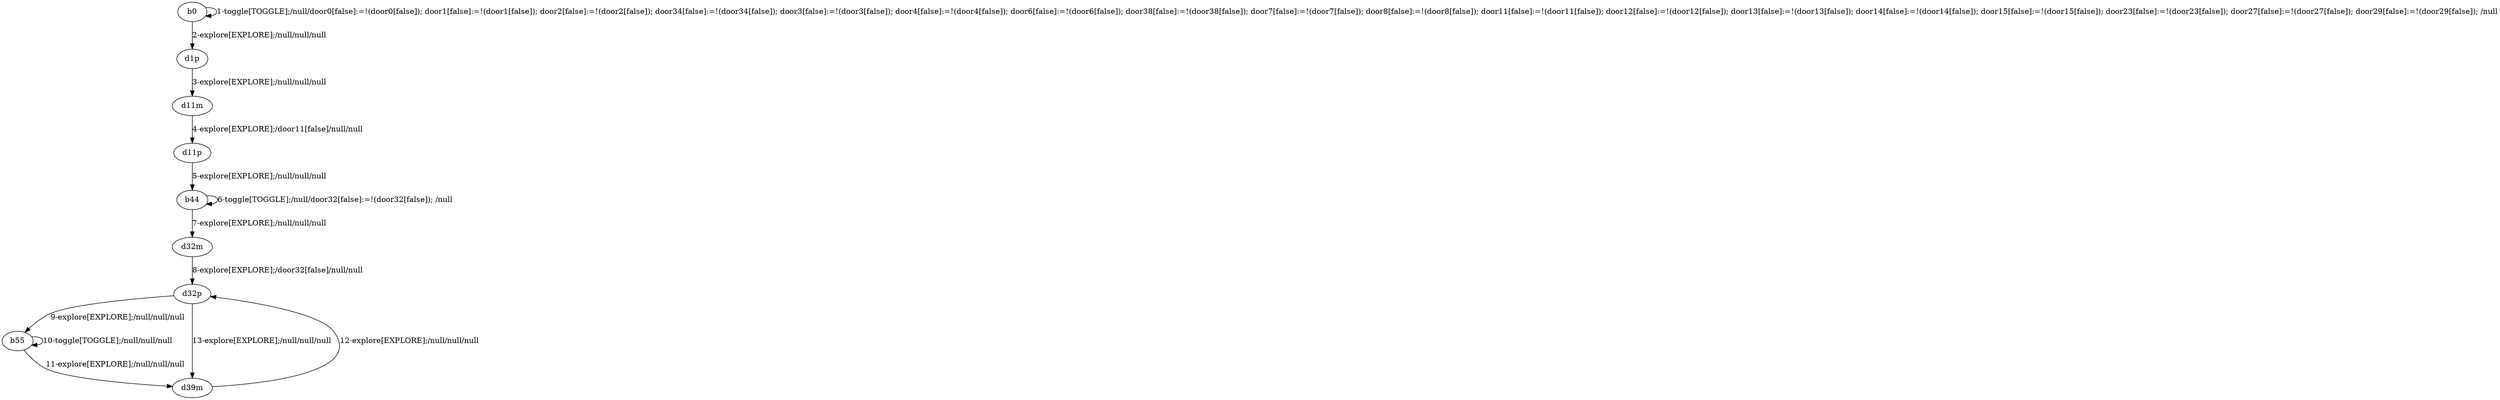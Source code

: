 # Total number of goals covered by this test: 1
# d39m --> d32p

digraph g {
"b0" -> "b0" [label = "1-toggle[TOGGLE];/null/door0[false]:=!(door0[false]); door1[false]:=!(door1[false]); door2[false]:=!(door2[false]); door34[false]:=!(door34[false]); door3[false]:=!(door3[false]); door4[false]:=!(door4[false]); door6[false]:=!(door6[false]); door38[false]:=!(door38[false]); door7[false]:=!(door7[false]); door8[false]:=!(door8[false]); door11[false]:=!(door11[false]); door12[false]:=!(door12[false]); door13[false]:=!(door13[false]); door14[false]:=!(door14[false]); door15[false]:=!(door15[false]); door23[false]:=!(door23[false]); door27[false]:=!(door27[false]); door29[false]:=!(door29[false]); /null"];
"b0" -> "d1p" [label = "2-explore[EXPLORE];/null/null/null"];
"d1p" -> "d11m" [label = "3-explore[EXPLORE];/null/null/null"];
"d11m" -> "d11p" [label = "4-explore[EXPLORE];/door11[false]/null/null"];
"d11p" -> "b44" [label = "5-explore[EXPLORE];/null/null/null"];
"b44" -> "b44" [label = "6-toggle[TOGGLE];/null/door32[false]:=!(door32[false]); /null"];
"b44" -> "d32m" [label = "7-explore[EXPLORE];/null/null/null"];
"d32m" -> "d32p" [label = "8-explore[EXPLORE];/door32[false]/null/null"];
"d32p" -> "b55" [label = "9-explore[EXPLORE];/null/null/null"];
"b55" -> "b55" [label = "10-toggle[TOGGLE];/null/null/null"];
"b55" -> "d39m" [label = "11-explore[EXPLORE];/null/null/null"];
"d39m" -> "d32p" [label = "12-explore[EXPLORE];/null/null/null"];
"d32p" -> "d39m" [label = "13-explore[EXPLORE];/null/null/null"];
}